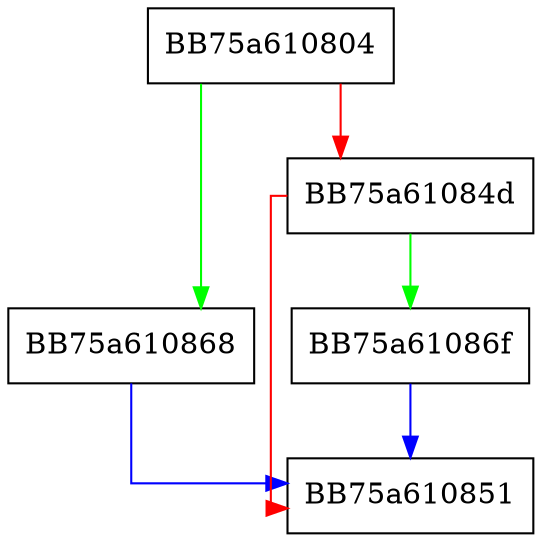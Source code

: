 digraph DllMain {
  node [shape="box"];
  graph [splines=ortho];
  BB75a610804 -> BB75a610868 [color="green"];
  BB75a610804 -> BB75a61084d [color="red"];
  BB75a61084d -> BB75a61086f [color="green"];
  BB75a61084d -> BB75a610851 [color="red"];
  BB75a610868 -> BB75a610851 [color="blue"];
  BB75a61086f -> BB75a610851 [color="blue"];
}